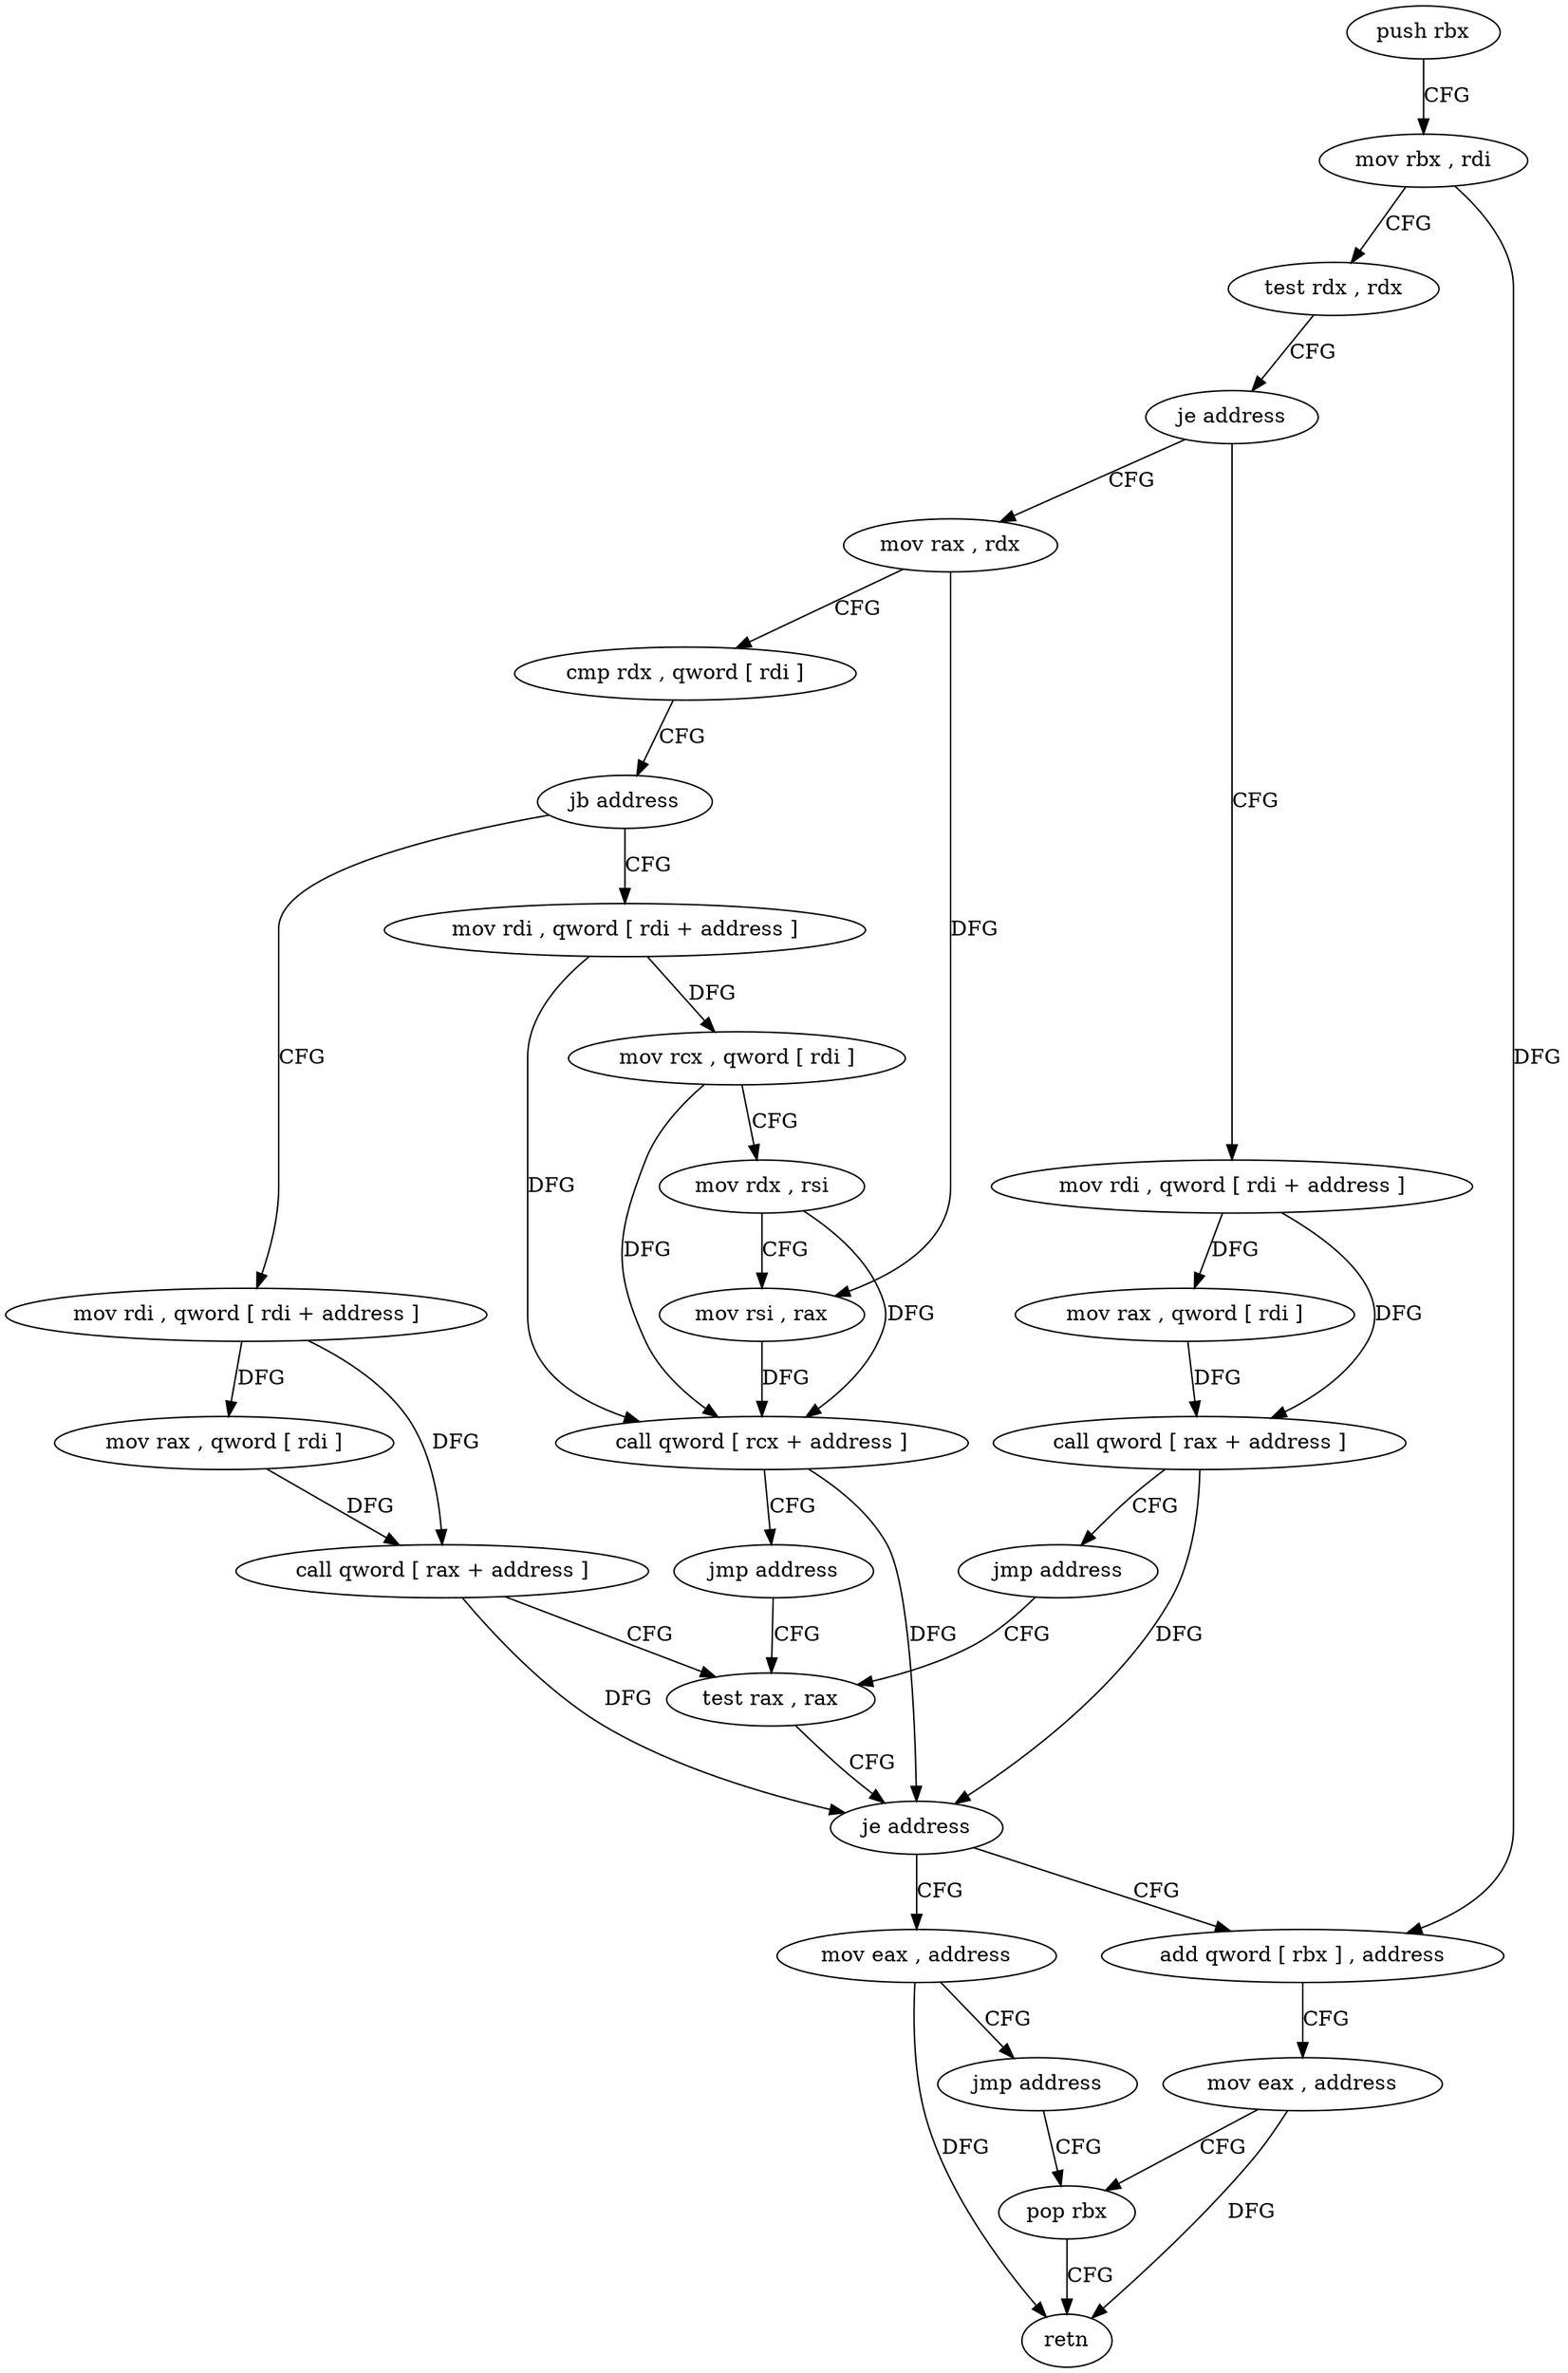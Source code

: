 digraph "func" {
"97593" [label = "push rbx" ]
"97594" [label = "mov rbx , rdi" ]
"97597" [label = "test rdx , rdx" ]
"97600" [label = "je address" ]
"97636" [label = "mov rdi , qword [ rdi + address ]" ]
"97602" [label = "mov rax , rdx" ]
"97640" [label = "mov rax , qword [ rdi ]" ]
"97643" [label = "call qword [ rax + address ]" ]
"97646" [label = "jmp address" ]
"97620" [label = "test rax , rax" ]
"97605" [label = "cmp rdx , qword [ rdi ]" ]
"97608" [label = "jb address" ]
"97648" [label = "mov rdi , qword [ rdi + address ]" ]
"97610" [label = "mov rdi , qword [ rdi + address ]" ]
"97623" [label = "je address" ]
"97669" [label = "mov eax , address" ]
"97625" [label = "add qword [ rbx ] , address" ]
"97652" [label = "mov rcx , qword [ rdi ]" ]
"97655" [label = "mov rdx , rsi" ]
"97658" [label = "mov rsi , rax" ]
"97661" [label = "call qword [ rcx + address ]" ]
"97667" [label = "jmp address" ]
"97614" [label = "mov rax , qword [ rdi ]" ]
"97617" [label = "call qword [ rax + address ]" ]
"97674" [label = "jmp address" ]
"97634" [label = "pop rbx" ]
"97629" [label = "mov eax , address" ]
"97635" [label = "retn" ]
"97593" -> "97594" [ label = "CFG" ]
"97594" -> "97597" [ label = "CFG" ]
"97594" -> "97625" [ label = "DFG" ]
"97597" -> "97600" [ label = "CFG" ]
"97600" -> "97636" [ label = "CFG" ]
"97600" -> "97602" [ label = "CFG" ]
"97636" -> "97640" [ label = "DFG" ]
"97636" -> "97643" [ label = "DFG" ]
"97602" -> "97605" [ label = "CFG" ]
"97602" -> "97658" [ label = "DFG" ]
"97640" -> "97643" [ label = "DFG" ]
"97643" -> "97646" [ label = "CFG" ]
"97643" -> "97623" [ label = "DFG" ]
"97646" -> "97620" [ label = "CFG" ]
"97620" -> "97623" [ label = "CFG" ]
"97605" -> "97608" [ label = "CFG" ]
"97608" -> "97648" [ label = "CFG" ]
"97608" -> "97610" [ label = "CFG" ]
"97648" -> "97652" [ label = "DFG" ]
"97648" -> "97661" [ label = "DFG" ]
"97610" -> "97614" [ label = "DFG" ]
"97610" -> "97617" [ label = "DFG" ]
"97623" -> "97669" [ label = "CFG" ]
"97623" -> "97625" [ label = "CFG" ]
"97669" -> "97674" [ label = "CFG" ]
"97669" -> "97635" [ label = "DFG" ]
"97625" -> "97629" [ label = "CFG" ]
"97652" -> "97655" [ label = "CFG" ]
"97652" -> "97661" [ label = "DFG" ]
"97655" -> "97658" [ label = "CFG" ]
"97655" -> "97661" [ label = "DFG" ]
"97658" -> "97661" [ label = "DFG" ]
"97661" -> "97667" [ label = "CFG" ]
"97661" -> "97623" [ label = "DFG" ]
"97667" -> "97620" [ label = "CFG" ]
"97614" -> "97617" [ label = "DFG" ]
"97617" -> "97620" [ label = "CFG" ]
"97617" -> "97623" [ label = "DFG" ]
"97674" -> "97634" [ label = "CFG" ]
"97634" -> "97635" [ label = "CFG" ]
"97629" -> "97634" [ label = "CFG" ]
"97629" -> "97635" [ label = "DFG" ]
}
